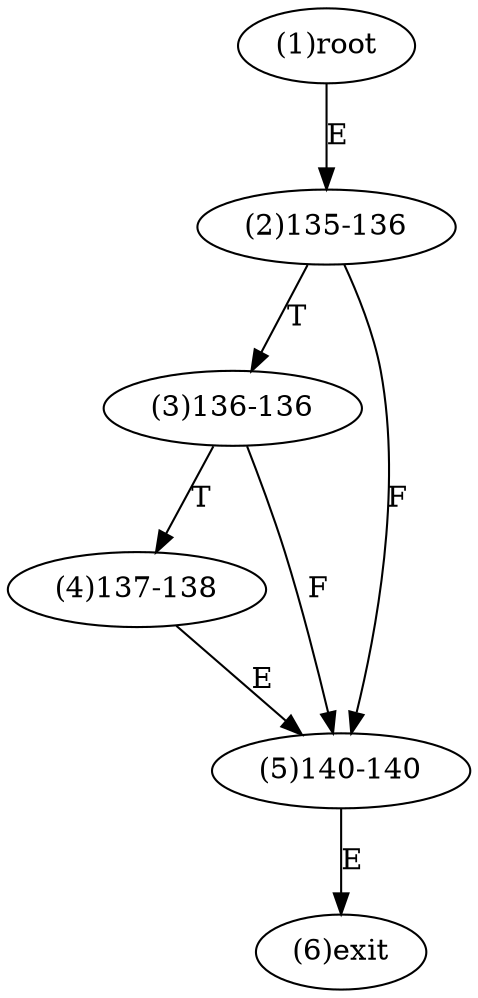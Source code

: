 digraph "" { 
1[ label="(1)root"];
2[ label="(2)135-136"];
3[ label="(3)136-136"];
4[ label="(4)137-138"];
5[ label="(5)140-140"];
6[ label="(6)exit"];
1->2[ label="E"];
2->5[ label="F"];
2->3[ label="T"];
3->5[ label="F"];
3->4[ label="T"];
4->5[ label="E"];
5->6[ label="E"];
}
